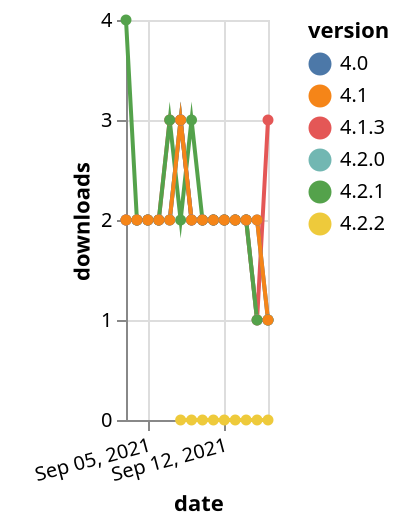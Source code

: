 {"$schema": "https://vega.github.io/schema/vega-lite/v5.json", "description": "A simple bar chart with embedded data.", "data": {"values": [{"date": "2021-09-08", "total": 7, "delta": 0, "version": "4.2.2"}, {"date": "2021-09-09", "total": 11, "delta": 0, "version": "4.2.2"}, {"date": "2021-09-10", "total": 13, "delta": 0, "version": "4.2.2"}, {"date": "2021-09-11", "total": 15, "delta": 0, "version": "4.2.2"}, {"date": "2021-09-12", "total": 17, "delta": 0, "version": "4.2.2"}, {"date": "2021-09-13", "total": 20, "delta": 0, "version": "4.2.2"}, {"date": "2021-09-14", "total": 23, "delta": 0, "version": "4.2.2"}, {"date": "2021-09-15", "total": 25, "delta": 0, "version": "4.2.2"}, {"date": "2021-09-16", "total": 27, "delta": 0, "version": "4.2.2"}, {"date": "2021-09-03", "total": 625, "delta": 2, "version": "4.2.0"}, {"date": "2021-09-04", "total": 627, "delta": 2, "version": "4.2.0"}, {"date": "2021-09-05", "total": 629, "delta": 2, "version": "4.2.0"}, {"date": "2021-09-06", "total": 631, "delta": 2, "version": "4.2.0"}, {"date": "2021-09-07", "total": 633, "delta": 2, "version": "4.2.0"}, {"date": "2021-09-08", "total": 636, "delta": 3, "version": "4.2.0"}, {"date": "2021-09-09", "total": 638, "delta": 2, "version": "4.2.0"}, {"date": "2021-09-10", "total": 640, "delta": 2, "version": "4.2.0"}, {"date": "2021-09-11", "total": 642, "delta": 2, "version": "4.2.0"}, {"date": "2021-09-12", "total": 644, "delta": 2, "version": "4.2.0"}, {"date": "2021-09-13", "total": 646, "delta": 2, "version": "4.2.0"}, {"date": "2021-09-14", "total": 648, "delta": 2, "version": "4.2.0"}, {"date": "2021-09-15", "total": 649, "delta": 1, "version": "4.2.0"}, {"date": "2021-09-16", "total": 650, "delta": 1, "version": "4.2.0"}, {"date": "2021-09-03", "total": 1318, "delta": 2, "version": "4.1.3"}, {"date": "2021-09-04", "total": 1320, "delta": 2, "version": "4.1.3"}, {"date": "2021-09-05", "total": 1322, "delta": 2, "version": "4.1.3"}, {"date": "2021-09-06", "total": 1324, "delta": 2, "version": "4.1.3"}, {"date": "2021-09-07", "total": 1327, "delta": 3, "version": "4.1.3"}, {"date": "2021-09-08", "total": 1330, "delta": 3, "version": "4.1.3"}, {"date": "2021-09-09", "total": 1332, "delta": 2, "version": "4.1.3"}, {"date": "2021-09-10", "total": 1334, "delta": 2, "version": "4.1.3"}, {"date": "2021-09-11", "total": 1336, "delta": 2, "version": "4.1.3"}, {"date": "2021-09-12", "total": 1338, "delta": 2, "version": "4.1.3"}, {"date": "2021-09-13", "total": 1340, "delta": 2, "version": "4.1.3"}, {"date": "2021-09-14", "total": 1342, "delta": 2, "version": "4.1.3"}, {"date": "2021-09-15", "total": 1343, "delta": 1, "version": "4.1.3"}, {"date": "2021-09-16", "total": 1346, "delta": 3, "version": "4.1.3"}, {"date": "2021-09-03", "total": 207, "delta": 4, "version": "4.2.1"}, {"date": "2021-09-04", "total": 209, "delta": 2, "version": "4.2.1"}, {"date": "2021-09-05", "total": 211, "delta": 2, "version": "4.2.1"}, {"date": "2021-09-06", "total": 213, "delta": 2, "version": "4.2.1"}, {"date": "2021-09-07", "total": 216, "delta": 3, "version": "4.2.1"}, {"date": "2021-09-08", "total": 218, "delta": 2, "version": "4.2.1"}, {"date": "2021-09-09", "total": 221, "delta": 3, "version": "4.2.1"}, {"date": "2021-09-10", "total": 223, "delta": 2, "version": "4.2.1"}, {"date": "2021-09-11", "total": 225, "delta": 2, "version": "4.2.1"}, {"date": "2021-09-12", "total": 227, "delta": 2, "version": "4.2.1"}, {"date": "2021-09-13", "total": 229, "delta": 2, "version": "4.2.1"}, {"date": "2021-09-14", "total": 231, "delta": 2, "version": "4.2.1"}, {"date": "2021-09-15", "total": 232, "delta": 1, "version": "4.2.1"}, {"date": "2021-09-16", "total": 233, "delta": 1, "version": "4.2.1"}, {"date": "2021-09-03", "total": 1504, "delta": 2, "version": "4.0"}, {"date": "2021-09-04", "total": 1506, "delta": 2, "version": "4.0"}, {"date": "2021-09-05", "total": 1508, "delta": 2, "version": "4.0"}, {"date": "2021-09-06", "total": 1510, "delta": 2, "version": "4.0"}, {"date": "2021-09-07", "total": 1512, "delta": 2, "version": "4.0"}, {"date": "2021-09-08", "total": 1515, "delta": 3, "version": "4.0"}, {"date": "2021-09-09", "total": 1517, "delta": 2, "version": "4.0"}, {"date": "2021-09-10", "total": 1519, "delta": 2, "version": "4.0"}, {"date": "2021-09-11", "total": 1521, "delta": 2, "version": "4.0"}, {"date": "2021-09-12", "total": 1523, "delta": 2, "version": "4.0"}, {"date": "2021-09-13", "total": 1525, "delta": 2, "version": "4.0"}, {"date": "2021-09-14", "total": 1527, "delta": 2, "version": "4.0"}, {"date": "2021-09-15", "total": 1529, "delta": 2, "version": "4.0"}, {"date": "2021-09-16", "total": 1530, "delta": 1, "version": "4.0"}, {"date": "2021-09-03", "total": 1349, "delta": 2, "version": "4.1"}, {"date": "2021-09-04", "total": 1351, "delta": 2, "version": "4.1"}, {"date": "2021-09-05", "total": 1353, "delta": 2, "version": "4.1"}, {"date": "2021-09-06", "total": 1355, "delta": 2, "version": "4.1"}, {"date": "2021-09-07", "total": 1357, "delta": 2, "version": "4.1"}, {"date": "2021-09-08", "total": 1360, "delta": 3, "version": "4.1"}, {"date": "2021-09-09", "total": 1362, "delta": 2, "version": "4.1"}, {"date": "2021-09-10", "total": 1364, "delta": 2, "version": "4.1"}, {"date": "2021-09-11", "total": 1366, "delta": 2, "version": "4.1"}, {"date": "2021-09-12", "total": 1368, "delta": 2, "version": "4.1"}, {"date": "2021-09-13", "total": 1370, "delta": 2, "version": "4.1"}, {"date": "2021-09-14", "total": 1372, "delta": 2, "version": "4.1"}, {"date": "2021-09-15", "total": 1374, "delta": 2, "version": "4.1"}, {"date": "2021-09-16", "total": 1375, "delta": 1, "version": "4.1"}]}, "width": "container", "mark": {"type": "line", "point": {"filled": true}}, "encoding": {"x": {"field": "date", "type": "temporal", "timeUnit": "yearmonthdate", "title": "date", "axis": {"labelAngle": -15}}, "y": {"field": "delta", "type": "quantitative", "title": "downloads"}, "color": {"field": "version", "type": "nominal"}, "tooltip": {"field": "delta"}}}